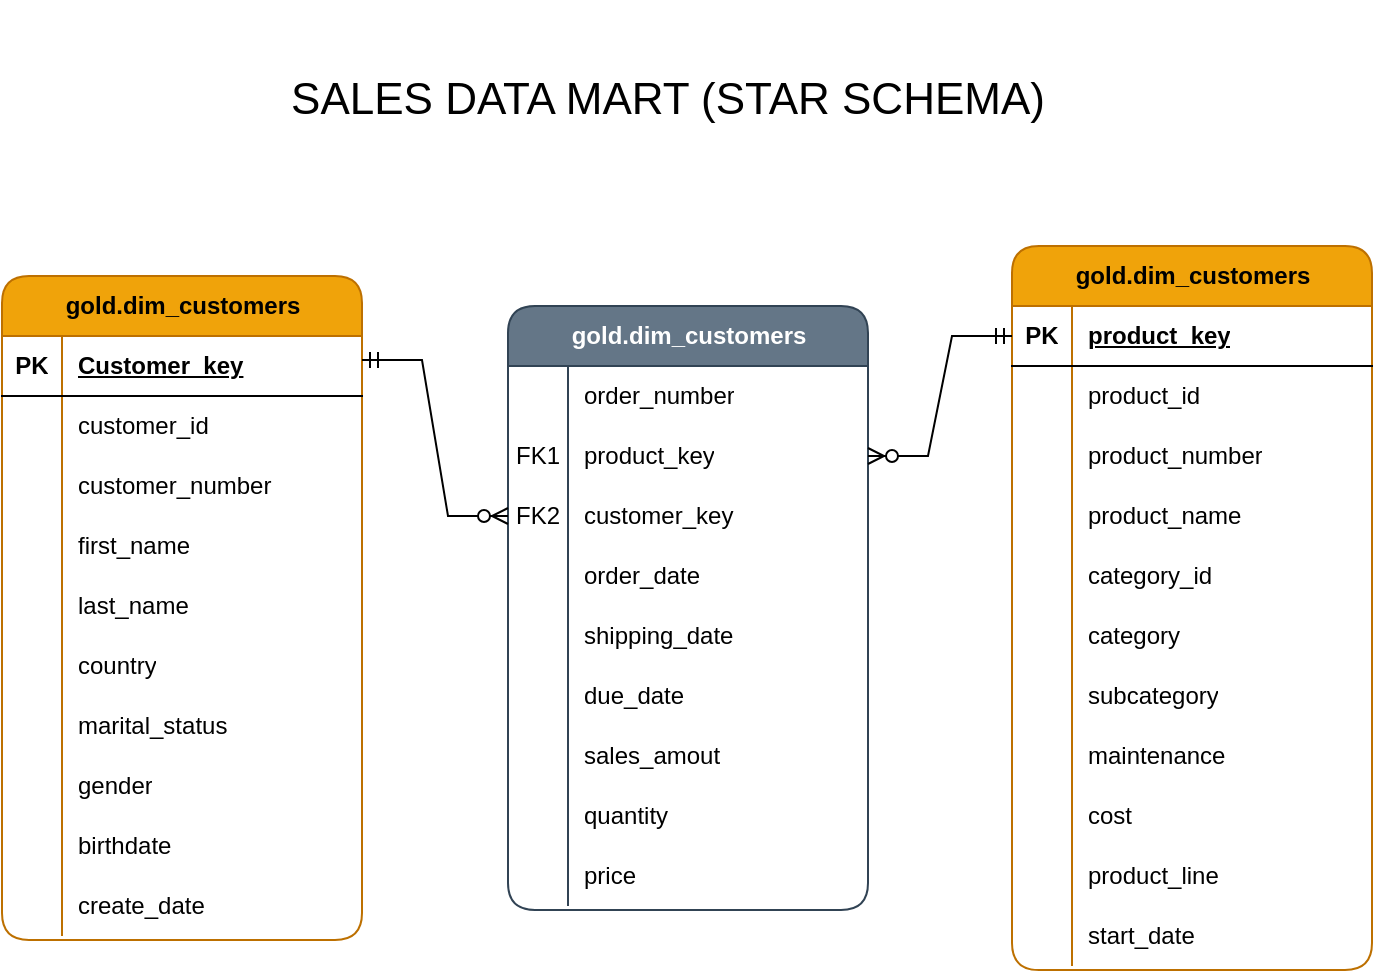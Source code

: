 <mxfile version="28.0.6">
  <diagram name="Página-1" id="BtNtP8yu3hf-v_m_tYBo">
    <mxGraphModel dx="1426" dy="889" grid="1" gridSize="10" guides="1" tooltips="1" connect="1" arrows="1" fold="1" page="1" pageScale="1" pageWidth="1169" pageHeight="827" math="0" shadow="0">
      <root>
        <mxCell id="0" />
        <mxCell id="1" parent="0" />
        <mxCell id="utxZ-lsrf2SIvXMIiyHb-15" value="gold.dim_customers" style="shape=table;startSize=30;container=1;collapsible=1;childLayout=tableLayout;fixedRows=1;rowLines=0;fontStyle=1;align=center;resizeLast=1;html=1;rounded=1;fillColor=#f0a30a;strokeColor=#BD7000;fontColor=#000000;" vertex="1" parent="1">
          <mxGeometry x="242" y="248" width="180" height="332" as="geometry">
            <mxRectangle x="80" y="120" width="150" height="30" as="alternateBounds" />
          </mxGeometry>
        </mxCell>
        <mxCell id="utxZ-lsrf2SIvXMIiyHb-16" value="" style="shape=tableRow;horizontal=0;startSize=0;swimlaneHead=0;swimlaneBody=0;fillColor=none;collapsible=0;dropTarget=0;points=[[0,0.5],[1,0.5]];portConstraint=eastwest;top=0;left=0;right=0;bottom=1;" vertex="1" parent="utxZ-lsrf2SIvXMIiyHb-15">
          <mxGeometry y="30" width="180" height="30" as="geometry" />
        </mxCell>
        <mxCell id="utxZ-lsrf2SIvXMIiyHb-17" value="PK" style="shape=partialRectangle;connectable=0;fillColor=none;top=0;left=0;bottom=0;right=0;fontStyle=1;overflow=hidden;whiteSpace=wrap;html=1;" vertex="1" parent="utxZ-lsrf2SIvXMIiyHb-16">
          <mxGeometry width="30" height="30" as="geometry">
            <mxRectangle width="30" height="30" as="alternateBounds" />
          </mxGeometry>
        </mxCell>
        <mxCell id="utxZ-lsrf2SIvXMIiyHb-18" value="Customer_key" style="shape=partialRectangle;connectable=0;fillColor=none;top=0;left=0;bottom=0;right=0;align=left;spacingLeft=6;fontStyle=5;overflow=hidden;whiteSpace=wrap;html=1;" vertex="1" parent="utxZ-lsrf2SIvXMIiyHb-16">
          <mxGeometry x="30" width="150" height="30" as="geometry">
            <mxRectangle width="150" height="30" as="alternateBounds" />
          </mxGeometry>
        </mxCell>
        <mxCell id="utxZ-lsrf2SIvXMIiyHb-19" value="" style="shape=tableRow;horizontal=0;startSize=0;swimlaneHead=0;swimlaneBody=0;fillColor=none;collapsible=0;dropTarget=0;points=[[0,0.5],[1,0.5]];portConstraint=eastwest;top=0;left=0;right=0;bottom=0;" vertex="1" parent="utxZ-lsrf2SIvXMIiyHb-15">
          <mxGeometry y="60" width="180" height="30" as="geometry" />
        </mxCell>
        <mxCell id="utxZ-lsrf2SIvXMIiyHb-20" value="" style="shape=partialRectangle;connectable=0;fillColor=none;top=0;left=0;bottom=0;right=0;editable=1;overflow=hidden;whiteSpace=wrap;html=1;" vertex="1" parent="utxZ-lsrf2SIvXMIiyHb-19">
          <mxGeometry width="30" height="30" as="geometry">
            <mxRectangle width="30" height="30" as="alternateBounds" />
          </mxGeometry>
        </mxCell>
        <mxCell id="utxZ-lsrf2SIvXMIiyHb-21" value="customer_id" style="shape=partialRectangle;connectable=0;fillColor=none;top=0;left=0;bottom=0;right=0;align=left;spacingLeft=6;overflow=hidden;whiteSpace=wrap;html=1;" vertex="1" parent="utxZ-lsrf2SIvXMIiyHb-19">
          <mxGeometry x="30" width="150" height="30" as="geometry">
            <mxRectangle width="150" height="30" as="alternateBounds" />
          </mxGeometry>
        </mxCell>
        <mxCell id="utxZ-lsrf2SIvXMIiyHb-22" value="" style="shape=tableRow;horizontal=0;startSize=0;swimlaneHead=0;swimlaneBody=0;fillColor=none;collapsible=0;dropTarget=0;points=[[0,0.5],[1,0.5]];portConstraint=eastwest;top=0;left=0;right=0;bottom=0;" vertex="1" parent="utxZ-lsrf2SIvXMIiyHb-15">
          <mxGeometry y="90" width="180" height="30" as="geometry" />
        </mxCell>
        <mxCell id="utxZ-lsrf2SIvXMIiyHb-23" value="" style="shape=partialRectangle;connectable=0;fillColor=none;top=0;left=0;bottom=0;right=0;editable=1;overflow=hidden;whiteSpace=wrap;html=1;" vertex="1" parent="utxZ-lsrf2SIvXMIiyHb-22">
          <mxGeometry width="30" height="30" as="geometry">
            <mxRectangle width="30" height="30" as="alternateBounds" />
          </mxGeometry>
        </mxCell>
        <mxCell id="utxZ-lsrf2SIvXMIiyHb-24" value="customer_number" style="shape=partialRectangle;connectable=0;fillColor=none;top=0;left=0;bottom=0;right=0;align=left;spacingLeft=6;overflow=hidden;whiteSpace=wrap;html=1;" vertex="1" parent="utxZ-lsrf2SIvXMIiyHb-22">
          <mxGeometry x="30" width="150" height="30" as="geometry">
            <mxRectangle width="150" height="30" as="alternateBounds" />
          </mxGeometry>
        </mxCell>
        <mxCell id="utxZ-lsrf2SIvXMIiyHb-25" value="" style="shape=tableRow;horizontal=0;startSize=0;swimlaneHead=0;swimlaneBody=0;fillColor=none;collapsible=0;dropTarget=0;points=[[0,0.5],[1,0.5]];portConstraint=eastwest;top=0;left=0;right=0;bottom=0;" vertex="1" parent="utxZ-lsrf2SIvXMIiyHb-15">
          <mxGeometry y="120" width="180" height="30" as="geometry" />
        </mxCell>
        <mxCell id="utxZ-lsrf2SIvXMIiyHb-26" value="" style="shape=partialRectangle;connectable=0;fillColor=none;top=0;left=0;bottom=0;right=0;editable=1;overflow=hidden;whiteSpace=wrap;html=1;" vertex="1" parent="utxZ-lsrf2SIvXMIiyHb-25">
          <mxGeometry width="30" height="30" as="geometry">
            <mxRectangle width="30" height="30" as="alternateBounds" />
          </mxGeometry>
        </mxCell>
        <mxCell id="utxZ-lsrf2SIvXMIiyHb-27" value="first_name" style="shape=partialRectangle;connectable=0;fillColor=none;top=0;left=0;bottom=0;right=0;align=left;spacingLeft=6;overflow=hidden;whiteSpace=wrap;html=1;" vertex="1" parent="utxZ-lsrf2SIvXMIiyHb-25">
          <mxGeometry x="30" width="150" height="30" as="geometry">
            <mxRectangle width="150" height="30" as="alternateBounds" />
          </mxGeometry>
        </mxCell>
        <mxCell id="utxZ-lsrf2SIvXMIiyHb-31" style="shape=tableRow;horizontal=0;startSize=0;swimlaneHead=0;swimlaneBody=0;fillColor=none;collapsible=0;dropTarget=0;points=[[0,0.5],[1,0.5]];portConstraint=eastwest;top=0;left=0;right=0;bottom=0;" vertex="1" parent="utxZ-lsrf2SIvXMIiyHb-15">
          <mxGeometry y="150" width="180" height="30" as="geometry" />
        </mxCell>
        <mxCell id="utxZ-lsrf2SIvXMIiyHb-32" style="shape=partialRectangle;connectable=0;fillColor=none;top=0;left=0;bottom=0;right=0;editable=1;overflow=hidden;whiteSpace=wrap;html=1;" vertex="1" parent="utxZ-lsrf2SIvXMIiyHb-31">
          <mxGeometry width="30" height="30" as="geometry">
            <mxRectangle width="30" height="30" as="alternateBounds" />
          </mxGeometry>
        </mxCell>
        <mxCell id="utxZ-lsrf2SIvXMIiyHb-33" value="last_name" style="shape=partialRectangle;connectable=0;fillColor=none;top=0;left=0;bottom=0;right=0;align=left;spacingLeft=6;overflow=hidden;whiteSpace=wrap;html=1;" vertex="1" parent="utxZ-lsrf2SIvXMIiyHb-31">
          <mxGeometry x="30" width="150" height="30" as="geometry">
            <mxRectangle width="150" height="30" as="alternateBounds" />
          </mxGeometry>
        </mxCell>
        <mxCell id="utxZ-lsrf2SIvXMIiyHb-28" style="shape=tableRow;horizontal=0;startSize=0;swimlaneHead=0;swimlaneBody=0;fillColor=none;collapsible=0;dropTarget=0;points=[[0,0.5],[1,0.5]];portConstraint=eastwest;top=0;left=0;right=0;bottom=0;" vertex="1" parent="utxZ-lsrf2SIvXMIiyHb-15">
          <mxGeometry y="180" width="180" height="30" as="geometry" />
        </mxCell>
        <mxCell id="utxZ-lsrf2SIvXMIiyHb-29" style="shape=partialRectangle;connectable=0;fillColor=none;top=0;left=0;bottom=0;right=0;editable=1;overflow=hidden;whiteSpace=wrap;html=1;" vertex="1" parent="utxZ-lsrf2SIvXMIiyHb-28">
          <mxGeometry width="30" height="30" as="geometry">
            <mxRectangle width="30" height="30" as="alternateBounds" />
          </mxGeometry>
        </mxCell>
        <mxCell id="utxZ-lsrf2SIvXMIiyHb-30" value="country" style="shape=partialRectangle;connectable=0;fillColor=none;top=0;left=0;bottom=0;right=0;align=left;spacingLeft=6;overflow=hidden;whiteSpace=wrap;html=1;" vertex="1" parent="utxZ-lsrf2SIvXMIiyHb-28">
          <mxGeometry x="30" width="150" height="30" as="geometry">
            <mxRectangle width="150" height="30" as="alternateBounds" />
          </mxGeometry>
        </mxCell>
        <mxCell id="utxZ-lsrf2SIvXMIiyHb-34" style="shape=tableRow;horizontal=0;startSize=0;swimlaneHead=0;swimlaneBody=0;fillColor=none;collapsible=0;dropTarget=0;points=[[0,0.5],[1,0.5]];portConstraint=eastwest;top=0;left=0;right=0;bottom=0;" vertex="1" parent="utxZ-lsrf2SIvXMIiyHb-15">
          <mxGeometry y="210" width="180" height="30" as="geometry" />
        </mxCell>
        <mxCell id="utxZ-lsrf2SIvXMIiyHb-35" style="shape=partialRectangle;connectable=0;fillColor=none;top=0;left=0;bottom=0;right=0;editable=1;overflow=hidden;whiteSpace=wrap;html=1;" vertex="1" parent="utxZ-lsrf2SIvXMIiyHb-34">
          <mxGeometry width="30" height="30" as="geometry">
            <mxRectangle width="30" height="30" as="alternateBounds" />
          </mxGeometry>
        </mxCell>
        <mxCell id="utxZ-lsrf2SIvXMIiyHb-36" value="marital_status" style="shape=partialRectangle;connectable=0;fillColor=none;top=0;left=0;bottom=0;right=0;align=left;spacingLeft=6;overflow=hidden;whiteSpace=wrap;html=1;" vertex="1" parent="utxZ-lsrf2SIvXMIiyHb-34">
          <mxGeometry x="30" width="150" height="30" as="geometry">
            <mxRectangle width="150" height="30" as="alternateBounds" />
          </mxGeometry>
        </mxCell>
        <mxCell id="utxZ-lsrf2SIvXMIiyHb-37" style="shape=tableRow;horizontal=0;startSize=0;swimlaneHead=0;swimlaneBody=0;fillColor=none;collapsible=0;dropTarget=0;points=[[0,0.5],[1,0.5]];portConstraint=eastwest;top=0;left=0;right=0;bottom=0;" vertex="1" parent="utxZ-lsrf2SIvXMIiyHb-15">
          <mxGeometry y="240" width="180" height="30" as="geometry" />
        </mxCell>
        <mxCell id="utxZ-lsrf2SIvXMIiyHb-38" style="shape=partialRectangle;connectable=0;fillColor=none;top=0;left=0;bottom=0;right=0;editable=1;overflow=hidden;whiteSpace=wrap;html=1;" vertex="1" parent="utxZ-lsrf2SIvXMIiyHb-37">
          <mxGeometry width="30" height="30" as="geometry">
            <mxRectangle width="30" height="30" as="alternateBounds" />
          </mxGeometry>
        </mxCell>
        <mxCell id="utxZ-lsrf2SIvXMIiyHb-39" value="gender" style="shape=partialRectangle;connectable=0;fillColor=none;top=0;left=0;bottom=0;right=0;align=left;spacingLeft=6;overflow=hidden;whiteSpace=wrap;html=1;" vertex="1" parent="utxZ-lsrf2SIvXMIiyHb-37">
          <mxGeometry x="30" width="150" height="30" as="geometry">
            <mxRectangle width="150" height="30" as="alternateBounds" />
          </mxGeometry>
        </mxCell>
        <mxCell id="utxZ-lsrf2SIvXMIiyHb-40" style="shape=tableRow;horizontal=0;startSize=0;swimlaneHead=0;swimlaneBody=0;fillColor=none;collapsible=0;dropTarget=0;points=[[0,0.5],[1,0.5]];portConstraint=eastwest;top=0;left=0;right=0;bottom=0;" vertex="1" parent="utxZ-lsrf2SIvXMIiyHb-15">
          <mxGeometry y="270" width="180" height="30" as="geometry" />
        </mxCell>
        <mxCell id="utxZ-lsrf2SIvXMIiyHb-41" style="shape=partialRectangle;connectable=0;fillColor=none;top=0;left=0;bottom=0;right=0;editable=1;overflow=hidden;whiteSpace=wrap;html=1;" vertex="1" parent="utxZ-lsrf2SIvXMIiyHb-40">
          <mxGeometry width="30" height="30" as="geometry">
            <mxRectangle width="30" height="30" as="alternateBounds" />
          </mxGeometry>
        </mxCell>
        <mxCell id="utxZ-lsrf2SIvXMIiyHb-42" value="birthdate" style="shape=partialRectangle;connectable=0;fillColor=none;top=0;left=0;bottom=0;right=0;align=left;spacingLeft=6;overflow=hidden;whiteSpace=wrap;html=1;" vertex="1" parent="utxZ-lsrf2SIvXMIiyHb-40">
          <mxGeometry x="30" width="150" height="30" as="geometry">
            <mxRectangle width="150" height="30" as="alternateBounds" />
          </mxGeometry>
        </mxCell>
        <mxCell id="utxZ-lsrf2SIvXMIiyHb-43" style="shape=tableRow;horizontal=0;startSize=0;swimlaneHead=0;swimlaneBody=0;fillColor=none;collapsible=0;dropTarget=0;points=[[0,0.5],[1,0.5]];portConstraint=eastwest;top=0;left=0;right=0;bottom=0;" vertex="1" parent="utxZ-lsrf2SIvXMIiyHb-15">
          <mxGeometry y="300" width="180" height="30" as="geometry" />
        </mxCell>
        <mxCell id="utxZ-lsrf2SIvXMIiyHb-44" style="shape=partialRectangle;connectable=0;fillColor=none;top=0;left=0;bottom=0;right=0;editable=1;overflow=hidden;whiteSpace=wrap;html=1;" vertex="1" parent="utxZ-lsrf2SIvXMIiyHb-43">
          <mxGeometry width="30" height="30" as="geometry">
            <mxRectangle width="30" height="30" as="alternateBounds" />
          </mxGeometry>
        </mxCell>
        <mxCell id="utxZ-lsrf2SIvXMIiyHb-45" value="create_date" style="shape=partialRectangle;connectable=0;fillColor=none;top=0;left=0;bottom=0;right=0;align=left;spacingLeft=6;overflow=hidden;whiteSpace=wrap;html=1;" vertex="1" parent="utxZ-lsrf2SIvXMIiyHb-43">
          <mxGeometry x="30" width="150" height="30" as="geometry">
            <mxRectangle width="150" height="30" as="alternateBounds" />
          </mxGeometry>
        </mxCell>
        <mxCell id="utxZ-lsrf2SIvXMIiyHb-46" value="gold.dim_customers" style="shape=table;startSize=30;container=1;collapsible=1;childLayout=tableLayout;fixedRows=1;rowLines=0;fontStyle=1;align=center;resizeLast=1;html=1;rounded=1;fillColor=#f0a30a;strokeColor=#BD7000;fontColor=#000000;" vertex="1" parent="1">
          <mxGeometry x="747" y="233" width="180" height="362" as="geometry">
            <mxRectangle x="80" y="120" width="150" height="30" as="alternateBounds" />
          </mxGeometry>
        </mxCell>
        <mxCell id="utxZ-lsrf2SIvXMIiyHb-47" value="" style="shape=tableRow;horizontal=0;startSize=0;swimlaneHead=0;swimlaneBody=0;fillColor=none;collapsible=0;dropTarget=0;points=[[0,0.5],[1,0.5]];portConstraint=eastwest;top=0;left=0;right=0;bottom=1;" vertex="1" parent="utxZ-lsrf2SIvXMIiyHb-46">
          <mxGeometry y="30" width="180" height="30" as="geometry" />
        </mxCell>
        <mxCell id="utxZ-lsrf2SIvXMIiyHb-48" value="PK" style="shape=partialRectangle;connectable=0;fillColor=none;top=0;left=0;bottom=0;right=0;fontStyle=1;overflow=hidden;whiteSpace=wrap;html=1;" vertex="1" parent="utxZ-lsrf2SIvXMIiyHb-47">
          <mxGeometry width="30" height="30" as="geometry">
            <mxRectangle width="30" height="30" as="alternateBounds" />
          </mxGeometry>
        </mxCell>
        <mxCell id="utxZ-lsrf2SIvXMIiyHb-49" value="product_key" style="shape=partialRectangle;connectable=0;fillColor=none;top=0;left=0;bottom=0;right=0;align=left;spacingLeft=6;fontStyle=5;overflow=hidden;whiteSpace=wrap;html=1;" vertex="1" parent="utxZ-lsrf2SIvXMIiyHb-47">
          <mxGeometry x="30" width="150" height="30" as="geometry">
            <mxRectangle width="150" height="30" as="alternateBounds" />
          </mxGeometry>
        </mxCell>
        <mxCell id="utxZ-lsrf2SIvXMIiyHb-50" value="" style="shape=tableRow;horizontal=0;startSize=0;swimlaneHead=0;swimlaneBody=0;fillColor=none;collapsible=0;dropTarget=0;points=[[0,0.5],[1,0.5]];portConstraint=eastwest;top=0;left=0;right=0;bottom=0;" vertex="1" parent="utxZ-lsrf2SIvXMIiyHb-46">
          <mxGeometry y="60" width="180" height="30" as="geometry" />
        </mxCell>
        <mxCell id="utxZ-lsrf2SIvXMIiyHb-51" value="" style="shape=partialRectangle;connectable=0;fillColor=none;top=0;left=0;bottom=0;right=0;editable=1;overflow=hidden;whiteSpace=wrap;html=1;" vertex="1" parent="utxZ-lsrf2SIvXMIiyHb-50">
          <mxGeometry width="30" height="30" as="geometry">
            <mxRectangle width="30" height="30" as="alternateBounds" />
          </mxGeometry>
        </mxCell>
        <mxCell id="utxZ-lsrf2SIvXMIiyHb-52" value="product_id" style="shape=partialRectangle;connectable=0;fillColor=none;top=0;left=0;bottom=0;right=0;align=left;spacingLeft=6;overflow=hidden;whiteSpace=wrap;html=1;" vertex="1" parent="utxZ-lsrf2SIvXMIiyHb-50">
          <mxGeometry x="30" width="150" height="30" as="geometry">
            <mxRectangle width="150" height="30" as="alternateBounds" />
          </mxGeometry>
        </mxCell>
        <mxCell id="utxZ-lsrf2SIvXMIiyHb-53" value="" style="shape=tableRow;horizontal=0;startSize=0;swimlaneHead=0;swimlaneBody=0;fillColor=none;collapsible=0;dropTarget=0;points=[[0,0.5],[1,0.5]];portConstraint=eastwest;top=0;left=0;right=0;bottom=0;" vertex="1" parent="utxZ-lsrf2SIvXMIiyHb-46">
          <mxGeometry y="90" width="180" height="30" as="geometry" />
        </mxCell>
        <mxCell id="utxZ-lsrf2SIvXMIiyHb-54" value="" style="shape=partialRectangle;connectable=0;fillColor=none;top=0;left=0;bottom=0;right=0;editable=1;overflow=hidden;whiteSpace=wrap;html=1;" vertex="1" parent="utxZ-lsrf2SIvXMIiyHb-53">
          <mxGeometry width="30" height="30" as="geometry">
            <mxRectangle width="30" height="30" as="alternateBounds" />
          </mxGeometry>
        </mxCell>
        <mxCell id="utxZ-lsrf2SIvXMIiyHb-55" value="product_number" style="shape=partialRectangle;connectable=0;fillColor=none;top=0;left=0;bottom=0;right=0;align=left;spacingLeft=6;overflow=hidden;whiteSpace=wrap;html=1;" vertex="1" parent="utxZ-lsrf2SIvXMIiyHb-53">
          <mxGeometry x="30" width="150" height="30" as="geometry">
            <mxRectangle width="150" height="30" as="alternateBounds" />
          </mxGeometry>
        </mxCell>
        <mxCell id="utxZ-lsrf2SIvXMIiyHb-56" value="" style="shape=tableRow;horizontal=0;startSize=0;swimlaneHead=0;swimlaneBody=0;fillColor=none;collapsible=0;dropTarget=0;points=[[0,0.5],[1,0.5]];portConstraint=eastwest;top=0;left=0;right=0;bottom=0;" vertex="1" parent="utxZ-lsrf2SIvXMIiyHb-46">
          <mxGeometry y="120" width="180" height="30" as="geometry" />
        </mxCell>
        <mxCell id="utxZ-lsrf2SIvXMIiyHb-57" value="" style="shape=partialRectangle;connectable=0;fillColor=none;top=0;left=0;bottom=0;right=0;editable=1;overflow=hidden;whiteSpace=wrap;html=1;" vertex="1" parent="utxZ-lsrf2SIvXMIiyHb-56">
          <mxGeometry width="30" height="30" as="geometry">
            <mxRectangle width="30" height="30" as="alternateBounds" />
          </mxGeometry>
        </mxCell>
        <mxCell id="utxZ-lsrf2SIvXMIiyHb-58" value="product_name" style="shape=partialRectangle;connectable=0;fillColor=none;top=0;left=0;bottom=0;right=0;align=left;spacingLeft=6;overflow=hidden;whiteSpace=wrap;html=1;" vertex="1" parent="utxZ-lsrf2SIvXMIiyHb-56">
          <mxGeometry x="30" width="150" height="30" as="geometry">
            <mxRectangle width="150" height="30" as="alternateBounds" />
          </mxGeometry>
        </mxCell>
        <mxCell id="utxZ-lsrf2SIvXMIiyHb-59" style="shape=tableRow;horizontal=0;startSize=0;swimlaneHead=0;swimlaneBody=0;fillColor=none;collapsible=0;dropTarget=0;points=[[0,0.5],[1,0.5]];portConstraint=eastwest;top=0;left=0;right=0;bottom=0;" vertex="1" parent="utxZ-lsrf2SIvXMIiyHb-46">
          <mxGeometry y="150" width="180" height="30" as="geometry" />
        </mxCell>
        <mxCell id="utxZ-lsrf2SIvXMIiyHb-60" style="shape=partialRectangle;connectable=0;fillColor=none;top=0;left=0;bottom=0;right=0;editable=1;overflow=hidden;whiteSpace=wrap;html=1;" vertex="1" parent="utxZ-lsrf2SIvXMIiyHb-59">
          <mxGeometry width="30" height="30" as="geometry">
            <mxRectangle width="30" height="30" as="alternateBounds" />
          </mxGeometry>
        </mxCell>
        <mxCell id="utxZ-lsrf2SIvXMIiyHb-61" value="category_id" style="shape=partialRectangle;connectable=0;fillColor=none;top=0;left=0;bottom=0;right=0;align=left;spacingLeft=6;overflow=hidden;whiteSpace=wrap;html=1;" vertex="1" parent="utxZ-lsrf2SIvXMIiyHb-59">
          <mxGeometry x="30" width="150" height="30" as="geometry">
            <mxRectangle width="150" height="30" as="alternateBounds" />
          </mxGeometry>
        </mxCell>
        <mxCell id="utxZ-lsrf2SIvXMIiyHb-62" style="shape=tableRow;horizontal=0;startSize=0;swimlaneHead=0;swimlaneBody=0;fillColor=none;collapsible=0;dropTarget=0;points=[[0,0.5],[1,0.5]];portConstraint=eastwest;top=0;left=0;right=0;bottom=0;" vertex="1" parent="utxZ-lsrf2SIvXMIiyHb-46">
          <mxGeometry y="180" width="180" height="30" as="geometry" />
        </mxCell>
        <mxCell id="utxZ-lsrf2SIvXMIiyHb-63" style="shape=partialRectangle;connectable=0;fillColor=none;top=0;left=0;bottom=0;right=0;editable=1;overflow=hidden;whiteSpace=wrap;html=1;" vertex="1" parent="utxZ-lsrf2SIvXMIiyHb-62">
          <mxGeometry width="30" height="30" as="geometry">
            <mxRectangle width="30" height="30" as="alternateBounds" />
          </mxGeometry>
        </mxCell>
        <mxCell id="utxZ-lsrf2SIvXMIiyHb-64" value="category" style="shape=partialRectangle;connectable=0;fillColor=none;top=0;left=0;bottom=0;right=0;align=left;spacingLeft=6;overflow=hidden;whiteSpace=wrap;html=1;" vertex="1" parent="utxZ-lsrf2SIvXMIiyHb-62">
          <mxGeometry x="30" width="150" height="30" as="geometry">
            <mxRectangle width="150" height="30" as="alternateBounds" />
          </mxGeometry>
        </mxCell>
        <mxCell id="utxZ-lsrf2SIvXMIiyHb-65" style="shape=tableRow;horizontal=0;startSize=0;swimlaneHead=0;swimlaneBody=0;fillColor=none;collapsible=0;dropTarget=0;points=[[0,0.5],[1,0.5]];portConstraint=eastwest;top=0;left=0;right=0;bottom=0;" vertex="1" parent="utxZ-lsrf2SIvXMIiyHb-46">
          <mxGeometry y="210" width="180" height="30" as="geometry" />
        </mxCell>
        <mxCell id="utxZ-lsrf2SIvXMIiyHb-66" style="shape=partialRectangle;connectable=0;fillColor=none;top=0;left=0;bottom=0;right=0;editable=1;overflow=hidden;whiteSpace=wrap;html=1;" vertex="1" parent="utxZ-lsrf2SIvXMIiyHb-65">
          <mxGeometry width="30" height="30" as="geometry">
            <mxRectangle width="30" height="30" as="alternateBounds" />
          </mxGeometry>
        </mxCell>
        <mxCell id="utxZ-lsrf2SIvXMIiyHb-67" value="subcategory" style="shape=partialRectangle;connectable=0;fillColor=none;top=0;left=0;bottom=0;right=0;align=left;spacingLeft=6;overflow=hidden;whiteSpace=wrap;html=1;" vertex="1" parent="utxZ-lsrf2SIvXMIiyHb-65">
          <mxGeometry x="30" width="150" height="30" as="geometry">
            <mxRectangle width="150" height="30" as="alternateBounds" />
          </mxGeometry>
        </mxCell>
        <mxCell id="utxZ-lsrf2SIvXMIiyHb-68" style="shape=tableRow;horizontal=0;startSize=0;swimlaneHead=0;swimlaneBody=0;fillColor=none;collapsible=0;dropTarget=0;points=[[0,0.5],[1,0.5]];portConstraint=eastwest;top=0;left=0;right=0;bottom=0;" vertex="1" parent="utxZ-lsrf2SIvXMIiyHb-46">
          <mxGeometry y="240" width="180" height="30" as="geometry" />
        </mxCell>
        <mxCell id="utxZ-lsrf2SIvXMIiyHb-69" style="shape=partialRectangle;connectable=0;fillColor=none;top=0;left=0;bottom=0;right=0;editable=1;overflow=hidden;whiteSpace=wrap;html=1;" vertex="1" parent="utxZ-lsrf2SIvXMIiyHb-68">
          <mxGeometry width="30" height="30" as="geometry">
            <mxRectangle width="30" height="30" as="alternateBounds" />
          </mxGeometry>
        </mxCell>
        <mxCell id="utxZ-lsrf2SIvXMIiyHb-70" value="maintenance" style="shape=partialRectangle;connectable=0;fillColor=none;top=0;left=0;bottom=0;right=0;align=left;spacingLeft=6;overflow=hidden;whiteSpace=wrap;html=1;" vertex="1" parent="utxZ-lsrf2SIvXMIiyHb-68">
          <mxGeometry x="30" width="150" height="30" as="geometry">
            <mxRectangle width="150" height="30" as="alternateBounds" />
          </mxGeometry>
        </mxCell>
        <mxCell id="utxZ-lsrf2SIvXMIiyHb-71" style="shape=tableRow;horizontal=0;startSize=0;swimlaneHead=0;swimlaneBody=0;fillColor=none;collapsible=0;dropTarget=0;points=[[0,0.5],[1,0.5]];portConstraint=eastwest;top=0;left=0;right=0;bottom=0;" vertex="1" parent="utxZ-lsrf2SIvXMIiyHb-46">
          <mxGeometry y="270" width="180" height="30" as="geometry" />
        </mxCell>
        <mxCell id="utxZ-lsrf2SIvXMIiyHb-72" style="shape=partialRectangle;connectable=0;fillColor=none;top=0;left=0;bottom=0;right=0;editable=1;overflow=hidden;whiteSpace=wrap;html=1;" vertex="1" parent="utxZ-lsrf2SIvXMIiyHb-71">
          <mxGeometry width="30" height="30" as="geometry">
            <mxRectangle width="30" height="30" as="alternateBounds" />
          </mxGeometry>
        </mxCell>
        <mxCell id="utxZ-lsrf2SIvXMIiyHb-73" value="cost" style="shape=partialRectangle;connectable=0;fillColor=none;top=0;left=0;bottom=0;right=0;align=left;spacingLeft=6;overflow=hidden;whiteSpace=wrap;html=1;" vertex="1" parent="utxZ-lsrf2SIvXMIiyHb-71">
          <mxGeometry x="30" width="150" height="30" as="geometry">
            <mxRectangle width="150" height="30" as="alternateBounds" />
          </mxGeometry>
        </mxCell>
        <mxCell id="utxZ-lsrf2SIvXMIiyHb-74" style="shape=tableRow;horizontal=0;startSize=0;swimlaneHead=0;swimlaneBody=0;fillColor=none;collapsible=0;dropTarget=0;points=[[0,0.5],[1,0.5]];portConstraint=eastwest;top=0;left=0;right=0;bottom=0;" vertex="1" parent="utxZ-lsrf2SIvXMIiyHb-46">
          <mxGeometry y="300" width="180" height="30" as="geometry" />
        </mxCell>
        <mxCell id="utxZ-lsrf2SIvXMIiyHb-75" style="shape=partialRectangle;connectable=0;fillColor=none;top=0;left=0;bottom=0;right=0;editable=1;overflow=hidden;whiteSpace=wrap;html=1;" vertex="1" parent="utxZ-lsrf2SIvXMIiyHb-74">
          <mxGeometry width="30" height="30" as="geometry">
            <mxRectangle width="30" height="30" as="alternateBounds" />
          </mxGeometry>
        </mxCell>
        <mxCell id="utxZ-lsrf2SIvXMIiyHb-76" value="product_line" style="shape=partialRectangle;connectable=0;fillColor=none;top=0;left=0;bottom=0;right=0;align=left;spacingLeft=6;overflow=hidden;whiteSpace=wrap;html=1;" vertex="1" parent="utxZ-lsrf2SIvXMIiyHb-74">
          <mxGeometry x="30" width="150" height="30" as="geometry">
            <mxRectangle width="150" height="30" as="alternateBounds" />
          </mxGeometry>
        </mxCell>
        <mxCell id="utxZ-lsrf2SIvXMIiyHb-77" style="shape=tableRow;horizontal=0;startSize=0;swimlaneHead=0;swimlaneBody=0;fillColor=none;collapsible=0;dropTarget=0;points=[[0,0.5],[1,0.5]];portConstraint=eastwest;top=0;left=0;right=0;bottom=0;" vertex="1" parent="utxZ-lsrf2SIvXMIiyHb-46">
          <mxGeometry y="330" width="180" height="30" as="geometry" />
        </mxCell>
        <mxCell id="utxZ-lsrf2SIvXMIiyHb-78" style="shape=partialRectangle;connectable=0;fillColor=none;top=0;left=0;bottom=0;right=0;editable=1;overflow=hidden;whiteSpace=wrap;html=1;" vertex="1" parent="utxZ-lsrf2SIvXMIiyHb-77">
          <mxGeometry width="30" height="30" as="geometry">
            <mxRectangle width="30" height="30" as="alternateBounds" />
          </mxGeometry>
        </mxCell>
        <mxCell id="utxZ-lsrf2SIvXMIiyHb-79" value="start_date" style="shape=partialRectangle;connectable=0;fillColor=none;top=0;left=0;bottom=0;right=0;align=left;spacingLeft=6;overflow=hidden;whiteSpace=wrap;html=1;" vertex="1" parent="utxZ-lsrf2SIvXMIiyHb-77">
          <mxGeometry x="30" width="150" height="30" as="geometry">
            <mxRectangle width="150" height="30" as="alternateBounds" />
          </mxGeometry>
        </mxCell>
        <mxCell id="utxZ-lsrf2SIvXMIiyHb-80" value="gold.dim_customers" style="shape=table;startSize=30;container=1;collapsible=1;childLayout=tableLayout;fixedRows=1;rowLines=0;fontStyle=1;align=center;resizeLast=1;html=1;rounded=1;fillColor=#647687;strokeColor=#314354;fontColor=#ffffff;swimlaneLine=1;" vertex="1" parent="1">
          <mxGeometry x="495" y="263" width="180" height="302" as="geometry">
            <mxRectangle x="80" y="120" width="150" height="30" as="alternateBounds" />
          </mxGeometry>
        </mxCell>
        <mxCell id="utxZ-lsrf2SIvXMIiyHb-84" value="" style="shape=tableRow;horizontal=0;startSize=0;swimlaneHead=0;swimlaneBody=0;fillColor=none;collapsible=0;dropTarget=0;points=[[0,0.5],[1,0.5]];portConstraint=eastwest;top=0;left=0;right=0;bottom=0;" vertex="1" parent="utxZ-lsrf2SIvXMIiyHb-80">
          <mxGeometry y="30" width="180" height="30" as="geometry" />
        </mxCell>
        <mxCell id="utxZ-lsrf2SIvXMIiyHb-85" value="" style="shape=partialRectangle;connectable=0;fillColor=none;top=0;left=0;bottom=0;right=0;editable=1;overflow=hidden;whiteSpace=wrap;html=1;" vertex="1" parent="utxZ-lsrf2SIvXMIiyHb-84">
          <mxGeometry width="30" height="30" as="geometry">
            <mxRectangle width="30" height="30" as="alternateBounds" />
          </mxGeometry>
        </mxCell>
        <mxCell id="utxZ-lsrf2SIvXMIiyHb-86" value="order_number" style="shape=partialRectangle;connectable=0;fillColor=none;top=0;left=0;bottom=0;right=0;align=left;spacingLeft=6;overflow=hidden;whiteSpace=wrap;html=1;" vertex="1" parent="utxZ-lsrf2SIvXMIiyHb-84">
          <mxGeometry x="30" width="150" height="30" as="geometry">
            <mxRectangle width="150" height="30" as="alternateBounds" />
          </mxGeometry>
        </mxCell>
        <mxCell id="utxZ-lsrf2SIvXMIiyHb-87" value="" style="shape=tableRow;horizontal=0;startSize=0;swimlaneHead=0;swimlaneBody=0;fillColor=none;collapsible=0;dropTarget=0;points=[[0,0.5],[1,0.5]];portConstraint=eastwest;top=0;left=0;right=0;bottom=0;" vertex="1" parent="utxZ-lsrf2SIvXMIiyHb-80">
          <mxGeometry y="60" width="180" height="30" as="geometry" />
        </mxCell>
        <mxCell id="utxZ-lsrf2SIvXMIiyHb-88" value="FK1" style="shape=partialRectangle;connectable=0;fillColor=none;top=0;left=0;bottom=0;right=0;editable=1;overflow=hidden;whiteSpace=wrap;html=1;" vertex="1" parent="utxZ-lsrf2SIvXMIiyHb-87">
          <mxGeometry width="30" height="30" as="geometry">
            <mxRectangle width="30" height="30" as="alternateBounds" />
          </mxGeometry>
        </mxCell>
        <mxCell id="utxZ-lsrf2SIvXMIiyHb-89" value="product_key" style="shape=partialRectangle;connectable=0;fillColor=none;top=0;left=0;bottom=0;right=0;align=left;spacingLeft=6;overflow=hidden;whiteSpace=wrap;html=1;" vertex="1" parent="utxZ-lsrf2SIvXMIiyHb-87">
          <mxGeometry x="30" width="150" height="30" as="geometry">
            <mxRectangle width="150" height="30" as="alternateBounds" />
          </mxGeometry>
        </mxCell>
        <mxCell id="utxZ-lsrf2SIvXMIiyHb-90" value="" style="shape=tableRow;horizontal=0;startSize=0;swimlaneHead=0;swimlaneBody=0;fillColor=none;collapsible=0;dropTarget=0;points=[[0,0.5],[1,0.5]];portConstraint=eastwest;top=0;left=0;right=0;bottom=0;" vertex="1" parent="utxZ-lsrf2SIvXMIiyHb-80">
          <mxGeometry y="90" width="180" height="30" as="geometry" />
        </mxCell>
        <mxCell id="utxZ-lsrf2SIvXMIiyHb-91" value="FK2" style="shape=partialRectangle;connectable=0;fillColor=none;top=0;left=0;bottom=0;right=0;editable=1;overflow=hidden;whiteSpace=wrap;html=1;" vertex="1" parent="utxZ-lsrf2SIvXMIiyHb-90">
          <mxGeometry width="30" height="30" as="geometry">
            <mxRectangle width="30" height="30" as="alternateBounds" />
          </mxGeometry>
        </mxCell>
        <mxCell id="utxZ-lsrf2SIvXMIiyHb-92" value="customer_key" style="shape=partialRectangle;connectable=0;fillColor=none;top=0;left=0;bottom=0;right=0;align=left;spacingLeft=6;overflow=hidden;whiteSpace=wrap;html=1;" vertex="1" parent="utxZ-lsrf2SIvXMIiyHb-90">
          <mxGeometry x="30" width="150" height="30" as="geometry">
            <mxRectangle width="150" height="30" as="alternateBounds" />
          </mxGeometry>
        </mxCell>
        <mxCell id="utxZ-lsrf2SIvXMIiyHb-93" style="shape=tableRow;horizontal=0;startSize=0;swimlaneHead=0;swimlaneBody=0;fillColor=none;collapsible=0;dropTarget=0;points=[[0,0.5],[1,0.5]];portConstraint=eastwest;top=0;left=0;right=0;bottom=0;" vertex="1" parent="utxZ-lsrf2SIvXMIiyHb-80">
          <mxGeometry y="120" width="180" height="30" as="geometry" />
        </mxCell>
        <mxCell id="utxZ-lsrf2SIvXMIiyHb-94" style="shape=partialRectangle;connectable=0;fillColor=none;top=0;left=0;bottom=0;right=0;editable=1;overflow=hidden;whiteSpace=wrap;html=1;" vertex="1" parent="utxZ-lsrf2SIvXMIiyHb-93">
          <mxGeometry width="30" height="30" as="geometry">
            <mxRectangle width="30" height="30" as="alternateBounds" />
          </mxGeometry>
        </mxCell>
        <mxCell id="utxZ-lsrf2SIvXMIiyHb-95" value="order_date" style="shape=partialRectangle;connectable=0;fillColor=none;top=0;left=0;bottom=0;right=0;align=left;spacingLeft=6;overflow=hidden;whiteSpace=wrap;html=1;" vertex="1" parent="utxZ-lsrf2SIvXMIiyHb-93">
          <mxGeometry x="30" width="150" height="30" as="geometry">
            <mxRectangle width="150" height="30" as="alternateBounds" />
          </mxGeometry>
        </mxCell>
        <mxCell id="utxZ-lsrf2SIvXMIiyHb-96" style="shape=tableRow;horizontal=0;startSize=0;swimlaneHead=0;swimlaneBody=0;fillColor=none;collapsible=0;dropTarget=0;points=[[0,0.5],[1,0.5]];portConstraint=eastwest;top=0;left=0;right=0;bottom=0;" vertex="1" parent="utxZ-lsrf2SIvXMIiyHb-80">
          <mxGeometry y="150" width="180" height="30" as="geometry" />
        </mxCell>
        <mxCell id="utxZ-lsrf2SIvXMIiyHb-97" style="shape=partialRectangle;connectable=0;fillColor=none;top=0;left=0;bottom=0;right=0;editable=1;overflow=hidden;whiteSpace=wrap;html=1;" vertex="1" parent="utxZ-lsrf2SIvXMIiyHb-96">
          <mxGeometry width="30" height="30" as="geometry">
            <mxRectangle width="30" height="30" as="alternateBounds" />
          </mxGeometry>
        </mxCell>
        <mxCell id="utxZ-lsrf2SIvXMIiyHb-98" value="shipping_date" style="shape=partialRectangle;connectable=0;fillColor=none;top=0;left=0;bottom=0;right=0;align=left;spacingLeft=6;overflow=hidden;whiteSpace=wrap;html=1;" vertex="1" parent="utxZ-lsrf2SIvXMIiyHb-96">
          <mxGeometry x="30" width="150" height="30" as="geometry">
            <mxRectangle width="150" height="30" as="alternateBounds" />
          </mxGeometry>
        </mxCell>
        <mxCell id="utxZ-lsrf2SIvXMIiyHb-99" style="shape=tableRow;horizontal=0;startSize=0;swimlaneHead=0;swimlaneBody=0;fillColor=none;collapsible=0;dropTarget=0;points=[[0,0.5],[1,0.5]];portConstraint=eastwest;top=0;left=0;right=0;bottom=0;" vertex="1" parent="utxZ-lsrf2SIvXMIiyHb-80">
          <mxGeometry y="180" width="180" height="30" as="geometry" />
        </mxCell>
        <mxCell id="utxZ-lsrf2SIvXMIiyHb-100" style="shape=partialRectangle;connectable=0;fillColor=none;top=0;left=0;bottom=0;right=0;editable=1;overflow=hidden;whiteSpace=wrap;html=1;" vertex="1" parent="utxZ-lsrf2SIvXMIiyHb-99">
          <mxGeometry width="30" height="30" as="geometry">
            <mxRectangle width="30" height="30" as="alternateBounds" />
          </mxGeometry>
        </mxCell>
        <mxCell id="utxZ-lsrf2SIvXMIiyHb-101" value="due_date" style="shape=partialRectangle;connectable=0;fillColor=none;top=0;left=0;bottom=0;right=0;align=left;spacingLeft=6;overflow=hidden;whiteSpace=wrap;html=1;" vertex="1" parent="utxZ-lsrf2SIvXMIiyHb-99">
          <mxGeometry x="30" width="150" height="30" as="geometry">
            <mxRectangle width="150" height="30" as="alternateBounds" />
          </mxGeometry>
        </mxCell>
        <mxCell id="utxZ-lsrf2SIvXMIiyHb-102" style="shape=tableRow;horizontal=0;startSize=0;swimlaneHead=0;swimlaneBody=0;fillColor=none;collapsible=0;dropTarget=0;points=[[0,0.5],[1,0.5]];portConstraint=eastwest;top=0;left=0;right=0;bottom=0;" vertex="1" parent="utxZ-lsrf2SIvXMIiyHb-80">
          <mxGeometry y="210" width="180" height="30" as="geometry" />
        </mxCell>
        <mxCell id="utxZ-lsrf2SIvXMIiyHb-103" style="shape=partialRectangle;connectable=0;fillColor=none;top=0;left=0;bottom=0;right=0;editable=1;overflow=hidden;whiteSpace=wrap;html=1;" vertex="1" parent="utxZ-lsrf2SIvXMIiyHb-102">
          <mxGeometry width="30" height="30" as="geometry">
            <mxRectangle width="30" height="30" as="alternateBounds" />
          </mxGeometry>
        </mxCell>
        <mxCell id="utxZ-lsrf2SIvXMIiyHb-104" value="sales_amout" style="shape=partialRectangle;connectable=0;fillColor=none;top=0;left=0;bottom=0;right=0;align=left;spacingLeft=6;overflow=hidden;whiteSpace=wrap;html=1;" vertex="1" parent="utxZ-lsrf2SIvXMIiyHb-102">
          <mxGeometry x="30" width="150" height="30" as="geometry">
            <mxRectangle width="150" height="30" as="alternateBounds" />
          </mxGeometry>
        </mxCell>
        <mxCell id="utxZ-lsrf2SIvXMIiyHb-105" style="shape=tableRow;horizontal=0;startSize=0;swimlaneHead=0;swimlaneBody=0;fillColor=none;collapsible=0;dropTarget=0;points=[[0,0.5],[1,0.5]];portConstraint=eastwest;top=0;left=0;right=0;bottom=0;" vertex="1" parent="utxZ-lsrf2SIvXMIiyHb-80">
          <mxGeometry y="240" width="180" height="30" as="geometry" />
        </mxCell>
        <mxCell id="utxZ-lsrf2SIvXMIiyHb-106" style="shape=partialRectangle;connectable=0;fillColor=none;top=0;left=0;bottom=0;right=0;editable=1;overflow=hidden;whiteSpace=wrap;html=1;" vertex="1" parent="utxZ-lsrf2SIvXMIiyHb-105">
          <mxGeometry width="30" height="30" as="geometry">
            <mxRectangle width="30" height="30" as="alternateBounds" />
          </mxGeometry>
        </mxCell>
        <mxCell id="utxZ-lsrf2SIvXMIiyHb-107" value="quantity" style="shape=partialRectangle;connectable=0;fillColor=none;top=0;left=0;bottom=0;right=0;align=left;spacingLeft=6;overflow=hidden;whiteSpace=wrap;html=1;" vertex="1" parent="utxZ-lsrf2SIvXMIiyHb-105">
          <mxGeometry x="30" width="150" height="30" as="geometry">
            <mxRectangle width="150" height="30" as="alternateBounds" />
          </mxGeometry>
        </mxCell>
        <mxCell id="utxZ-lsrf2SIvXMIiyHb-108" style="shape=tableRow;horizontal=0;startSize=0;swimlaneHead=0;swimlaneBody=0;fillColor=none;collapsible=0;dropTarget=0;points=[[0,0.5],[1,0.5]];portConstraint=eastwest;top=0;left=0;right=0;bottom=0;" vertex="1" parent="utxZ-lsrf2SIvXMIiyHb-80">
          <mxGeometry y="270" width="180" height="30" as="geometry" />
        </mxCell>
        <mxCell id="utxZ-lsrf2SIvXMIiyHb-109" style="shape=partialRectangle;connectable=0;fillColor=none;top=0;left=0;bottom=0;right=0;editable=1;overflow=hidden;whiteSpace=wrap;html=1;" vertex="1" parent="utxZ-lsrf2SIvXMIiyHb-108">
          <mxGeometry width="30" height="30" as="geometry">
            <mxRectangle width="30" height="30" as="alternateBounds" />
          </mxGeometry>
        </mxCell>
        <mxCell id="utxZ-lsrf2SIvXMIiyHb-110" value="price" style="shape=partialRectangle;connectable=0;fillColor=none;top=0;left=0;bottom=0;right=0;align=left;spacingLeft=6;overflow=hidden;whiteSpace=wrap;html=1;" vertex="1" parent="utxZ-lsrf2SIvXMIiyHb-108">
          <mxGeometry x="30" width="150" height="30" as="geometry">
            <mxRectangle width="150" height="30" as="alternateBounds" />
          </mxGeometry>
        </mxCell>
        <mxCell id="utxZ-lsrf2SIvXMIiyHb-118" value="" style="edgeStyle=entityRelationEdgeStyle;fontSize=12;html=1;endArrow=ERzeroToMany;startArrow=ERmandOne;rounded=0;" edge="1" parent="1" target="utxZ-lsrf2SIvXMIiyHb-90">
          <mxGeometry width="100" height="100" relative="1" as="geometry">
            <mxPoint x="422" y="290" as="sourcePoint" />
            <mxPoint x="522" y="190" as="targetPoint" />
          </mxGeometry>
        </mxCell>
        <mxCell id="utxZ-lsrf2SIvXMIiyHb-119" value="" style="edgeStyle=entityRelationEdgeStyle;fontSize=12;html=1;endArrow=ERzeroToMany;startArrow=ERmandOne;rounded=0;exitX=0;exitY=0.5;exitDx=0;exitDy=0;entryX=1;entryY=0.5;entryDx=0;entryDy=0;" edge="1" parent="1" source="utxZ-lsrf2SIvXMIiyHb-47" target="utxZ-lsrf2SIvXMIiyHb-87">
          <mxGeometry width="100" height="100" relative="1" as="geometry">
            <mxPoint x="650" y="300" as="sourcePoint" />
            <mxPoint x="750" y="200" as="targetPoint" />
          </mxGeometry>
        </mxCell>
        <mxCell id="utxZ-lsrf2SIvXMIiyHb-120" value="&lt;font style=&quot;font-size: 22px;&quot;&gt;SALES DATA MART (STAR SCHEMA)&lt;/font&gt;" style="text;strokeColor=none;align=center;fillColor=none;html=1;verticalAlign=middle;whiteSpace=wrap;rounded=0;" vertex="1" parent="1">
          <mxGeometry x="360" y="110" width="430" height="100" as="geometry" />
        </mxCell>
      </root>
    </mxGraphModel>
  </diagram>
</mxfile>
